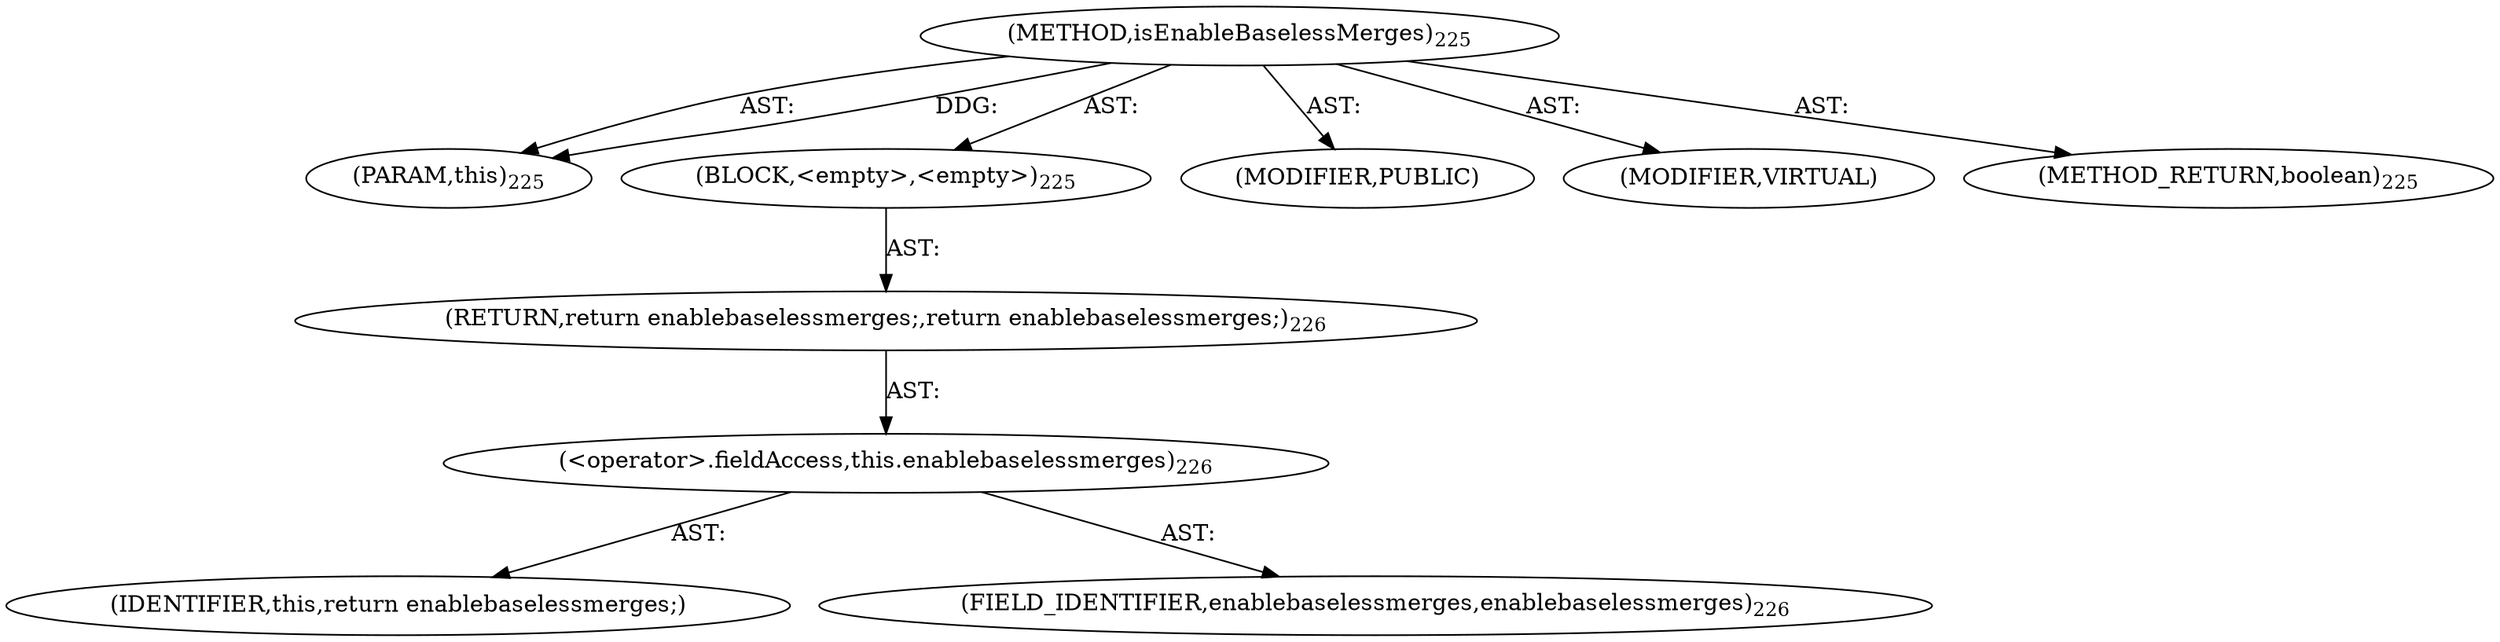 digraph "isEnableBaselessMerges" {  
"111669149710" [label = <(METHOD,isEnableBaselessMerges)<SUB>225</SUB>> ]
"115964117019" [label = <(PARAM,this)<SUB>225</SUB>> ]
"25769803790" [label = <(BLOCK,&lt;empty&gt;,&lt;empty&gt;)<SUB>225</SUB>> ]
"146028888071" [label = <(RETURN,return enablebaselessmerges;,return enablebaselessmerges;)<SUB>226</SUB>> ]
"30064771093" [label = <(&lt;operator&gt;.fieldAccess,this.enablebaselessmerges)<SUB>226</SUB>> ]
"68719476772" [label = <(IDENTIFIER,this,return enablebaselessmerges;)> ]
"55834574862" [label = <(FIELD_IDENTIFIER,enablebaselessmerges,enablebaselessmerges)<SUB>226</SUB>> ]
"133143986216" [label = <(MODIFIER,PUBLIC)> ]
"133143986217" [label = <(MODIFIER,VIRTUAL)> ]
"128849018894" [label = <(METHOD_RETURN,boolean)<SUB>225</SUB>> ]
  "111669149710" -> "115964117019"  [ label = "AST: "] 
  "111669149710" -> "25769803790"  [ label = "AST: "] 
  "111669149710" -> "133143986216"  [ label = "AST: "] 
  "111669149710" -> "133143986217"  [ label = "AST: "] 
  "111669149710" -> "128849018894"  [ label = "AST: "] 
  "25769803790" -> "146028888071"  [ label = "AST: "] 
  "146028888071" -> "30064771093"  [ label = "AST: "] 
  "30064771093" -> "68719476772"  [ label = "AST: "] 
  "30064771093" -> "55834574862"  [ label = "AST: "] 
  "111669149710" -> "115964117019"  [ label = "DDG: "] 
}
